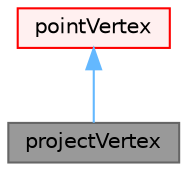 digraph "projectVertex"
{
 // LATEX_PDF_SIZE
  bgcolor="transparent";
  edge [fontname=Helvetica,fontsize=10,labelfontname=Helvetica,labelfontsize=10];
  node [fontname=Helvetica,fontsize=10,shape=box,height=0.2,width=0.4];
  Node1 [id="Node000001",label="projectVertex",height=0.2,width=0.4,color="gray40", fillcolor="grey60", style="filled", fontcolor="black",tooltip="Projects the vertex onto the selected surfacees of the geometry provided as a searchableSurfaces obje..."];
  Node2 -> Node1 [id="edge1_Node000001_Node000002",dir="back",color="steelblue1",style="solid",tooltip=" "];
  Node2 [id="Node000002",label="pointVertex",height=0.2,width=0.4,color="red", fillcolor="#FFF0F0", style="filled",URL="$classFoam_1_1blockVertices_1_1pointVertex.html",tooltip=" "];
}
